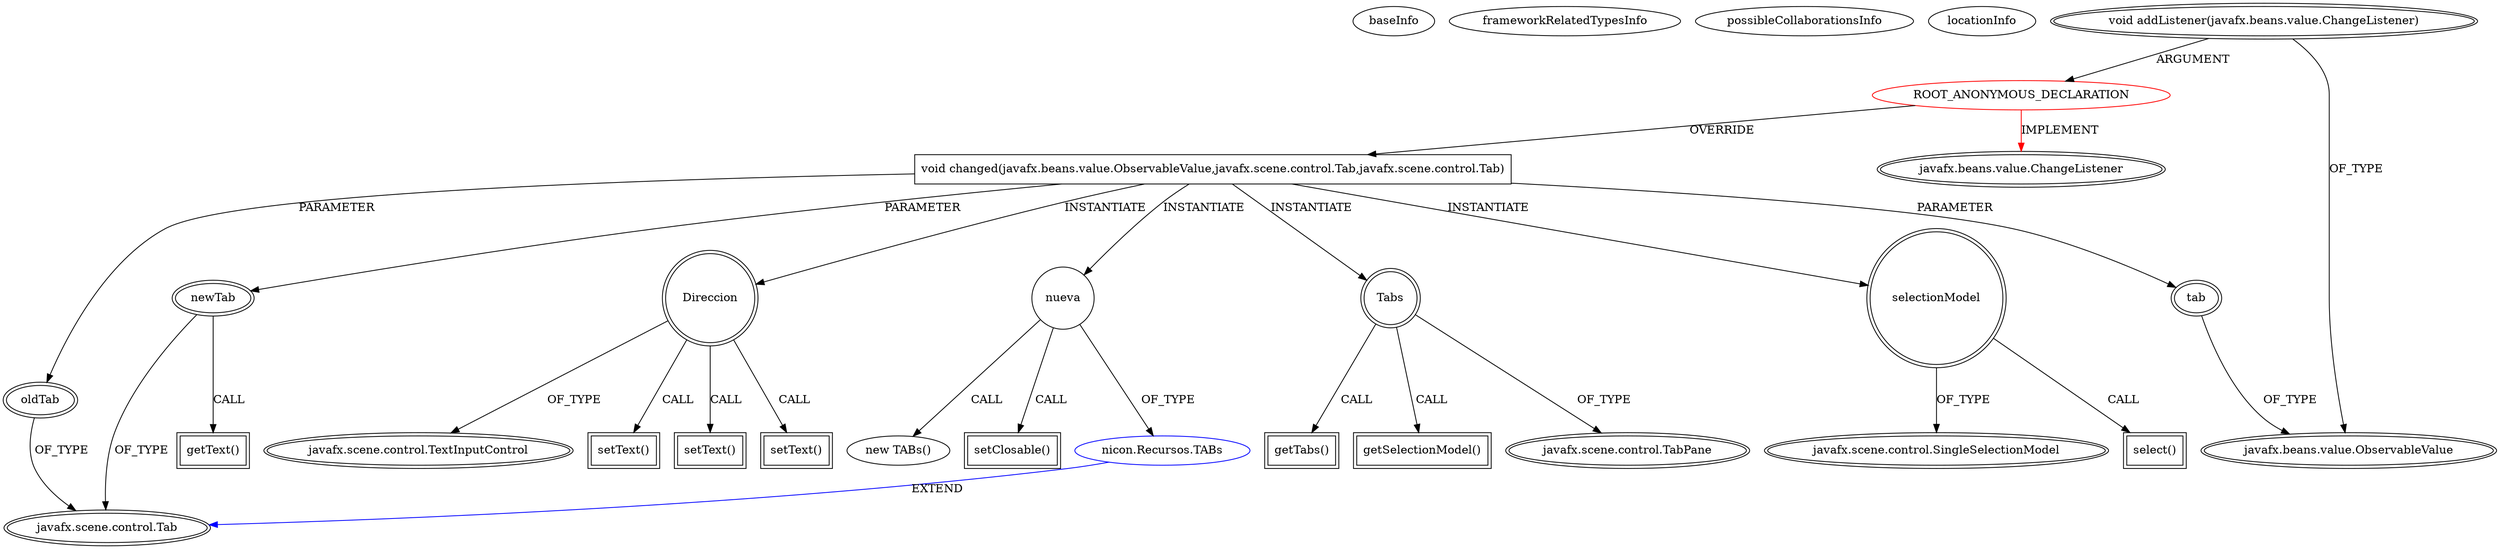 digraph {
baseInfo[graphId=2564,category="extension_graph",isAnonymous=true,possibleRelation=true]
frameworkRelatedTypesInfo[0="javafx.beans.value.ChangeListener"]
possibleCollaborationsInfo[0="2564~OVERRIDING_METHOD_DECLARATION-INSTANTIATION-~javafx.beans.value.ChangeListener ~javafx.scene.control.Tab ~true~false"]
locationInfo[projectName="dony1990-ProsDesktop",filePath="/dony1990-ProsDesktop/ProsDesktop-master/src/nicon/NiconDesktop/guifx/NiconNavigator/NavegadorController.java",contextSignature="void AddTabsChangeListener()",graphId="2564"]
0[label="ROOT_ANONYMOUS_DECLARATION",vertexType="ROOT_ANONYMOUS_DECLARATION",isFrameworkType=false,color=red]
1[label="javafx.beans.value.ChangeListener",vertexType="FRAMEWORK_INTERFACE_TYPE",isFrameworkType=true,peripheries=2]
2[label="void addListener(javafx.beans.value.ChangeListener)",vertexType="OUTSIDE_CALL",isFrameworkType=true,peripheries=2]
3[label="javafx.beans.value.ObservableValue",vertexType="FRAMEWORK_INTERFACE_TYPE",isFrameworkType=true,peripheries=2]
4[label="void changed(javafx.beans.value.ObservableValue,javafx.scene.control.Tab,javafx.scene.control.Tab)",vertexType="OVERRIDING_METHOD_DECLARATION",isFrameworkType=false,shape=box]
5[label="tab",vertexType="PARAMETER_DECLARATION",isFrameworkType=true,peripheries=2]
7[label="oldTab",vertexType="PARAMETER_DECLARATION",isFrameworkType=true,peripheries=2]
8[label="javafx.scene.control.Tab",vertexType="FRAMEWORK_CLASS_TYPE",isFrameworkType=true,peripheries=2]
9[label="newTab",vertexType="PARAMETER_DECLARATION",isFrameworkType=true,peripheries=2]
12[label="getText()",vertexType="INSIDE_CALL",isFrameworkType=true,peripheries=2,shape=box]
13[label="Direccion",vertexType="VARIABLE_EXPRESION",isFrameworkType=true,peripheries=2,shape=circle]
15[label="javafx.scene.control.TextInputControl",vertexType="FRAMEWORK_CLASS_TYPE",isFrameworkType=true,peripheries=2]
14[label="setText()",vertexType="INSIDE_CALL",isFrameworkType=true,peripheries=2,shape=box]
17[label="nueva",vertexType="VARIABLE_EXPRESION",isFrameworkType=false,shape=circle]
18[label="nicon.Recursos.TABs",vertexType="REFERENCE_CLIENT_CLASS_DECLARATION",isFrameworkType=false,color=blue]
16[label="new TABs()",vertexType="CONSTRUCTOR_CALL",isFrameworkType=false]
21[label="setClosable()",vertexType="INSIDE_CALL",isFrameworkType=true,peripheries=2,shape=box]
22[label="Tabs",vertexType="VARIABLE_EXPRESION",isFrameworkType=true,peripheries=2,shape=circle]
24[label="javafx.scene.control.TabPane",vertexType="FRAMEWORK_CLASS_TYPE",isFrameworkType=true,peripheries=2]
23[label="getTabs()",vertexType="INSIDE_CALL",isFrameworkType=true,peripheries=2,shape=box]
26[label="getSelectionModel()",vertexType="INSIDE_CALL",isFrameworkType=true,peripheries=2,shape=box]
27[label="selectionModel",vertexType="VARIABLE_EXPRESION",isFrameworkType=true,peripheries=2,shape=circle]
29[label="javafx.scene.control.SingleSelectionModel",vertexType="FRAMEWORK_CLASS_TYPE",isFrameworkType=true,peripheries=2]
28[label="select()",vertexType="INSIDE_CALL",isFrameworkType=true,peripheries=2,shape=box]
31[label="setText()",vertexType="INSIDE_CALL",isFrameworkType=true,peripheries=2,shape=box]
33[label="setText()",vertexType="INSIDE_CALL",isFrameworkType=true,peripheries=2,shape=box]
0->1[label="IMPLEMENT",color=red]
2->0[label="ARGUMENT"]
2->3[label="OF_TYPE"]
0->4[label="OVERRIDE"]
5->3[label="OF_TYPE"]
4->5[label="PARAMETER"]
7->8[label="OF_TYPE"]
4->7[label="PARAMETER"]
9->8[label="OF_TYPE"]
4->9[label="PARAMETER"]
9->12[label="CALL"]
4->13[label="INSTANTIATE"]
13->15[label="OF_TYPE"]
13->14[label="CALL"]
4->17[label="INSTANTIATE"]
18->8[label="EXTEND",color=blue]
17->18[label="OF_TYPE"]
17->16[label="CALL"]
17->21[label="CALL"]
4->22[label="INSTANTIATE"]
22->24[label="OF_TYPE"]
22->23[label="CALL"]
22->26[label="CALL"]
4->27[label="INSTANTIATE"]
27->29[label="OF_TYPE"]
27->28[label="CALL"]
13->31[label="CALL"]
13->33[label="CALL"]
}
